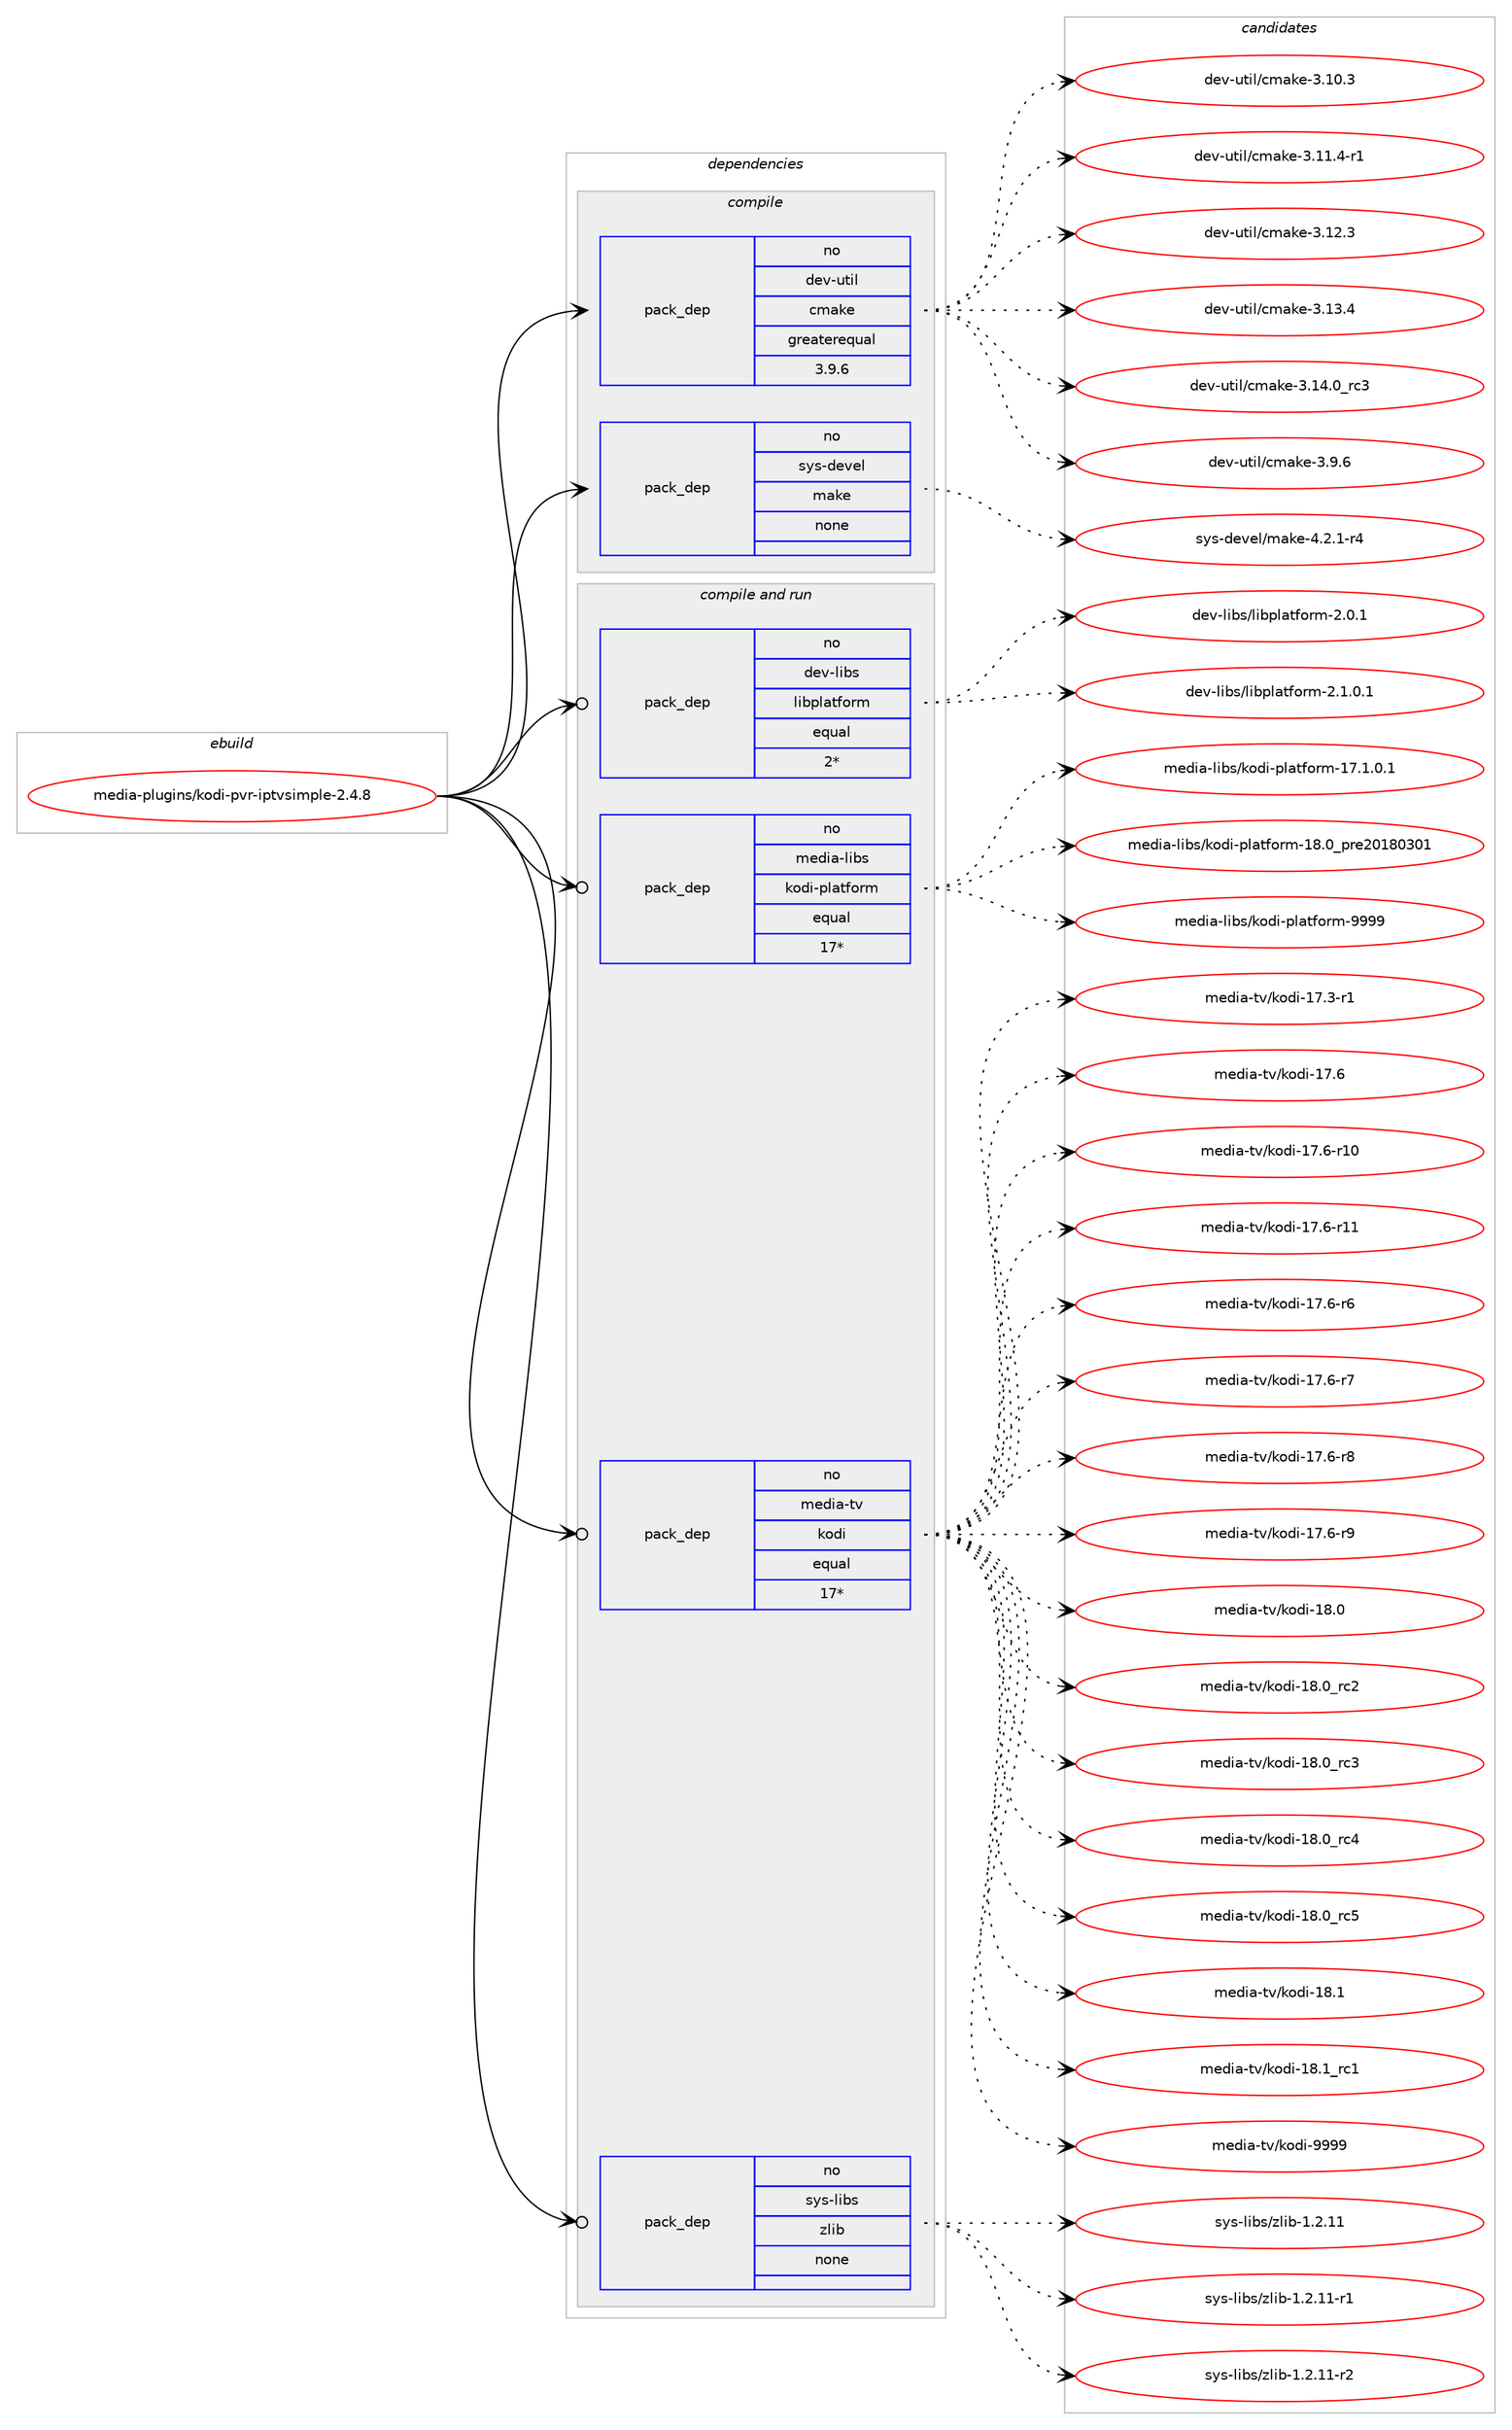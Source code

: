 digraph prolog {

# *************
# Graph options
# *************

newrank=true;
concentrate=true;
compound=true;
graph [rankdir=LR,fontname=Helvetica,fontsize=10,ranksep=1.5];#, ranksep=2.5, nodesep=0.2];
edge  [arrowhead=vee];
node  [fontname=Helvetica,fontsize=10];

# **********
# The ebuild
# **********

subgraph cluster_leftcol {
color=gray;
rank=same;
label=<<i>ebuild</i>>;
id [label="media-plugins/kodi-pvr-iptvsimple-2.4.8", color=red, width=4, href="../media-plugins/kodi-pvr-iptvsimple-2.4.8.svg"];
}

# ****************
# The dependencies
# ****************

subgraph cluster_midcol {
color=gray;
label=<<i>dependencies</i>>;
subgraph cluster_compile {
fillcolor="#eeeeee";
style=filled;
label=<<i>compile</i>>;
subgraph pack1159010 {
dependency1621638 [label=<<TABLE BORDER="0" CELLBORDER="1" CELLSPACING="0" CELLPADDING="4" WIDTH="220"><TR><TD ROWSPAN="6" CELLPADDING="30">pack_dep</TD></TR><TR><TD WIDTH="110">no</TD></TR><TR><TD>dev-util</TD></TR><TR><TD>cmake</TD></TR><TR><TD>greaterequal</TD></TR><TR><TD>3.9.6</TD></TR></TABLE>>, shape=none, color=blue];
}
id:e -> dependency1621638:w [weight=20,style="solid",arrowhead="vee"];
subgraph pack1159011 {
dependency1621639 [label=<<TABLE BORDER="0" CELLBORDER="1" CELLSPACING="0" CELLPADDING="4" WIDTH="220"><TR><TD ROWSPAN="6" CELLPADDING="30">pack_dep</TD></TR><TR><TD WIDTH="110">no</TD></TR><TR><TD>sys-devel</TD></TR><TR><TD>make</TD></TR><TR><TD>none</TD></TR><TR><TD></TD></TR></TABLE>>, shape=none, color=blue];
}
id:e -> dependency1621639:w [weight=20,style="solid",arrowhead="vee"];
}
subgraph cluster_compileandrun {
fillcolor="#eeeeee";
style=filled;
label=<<i>compile and run</i>>;
subgraph pack1159012 {
dependency1621640 [label=<<TABLE BORDER="0" CELLBORDER="1" CELLSPACING="0" CELLPADDING="4" WIDTH="220"><TR><TD ROWSPAN="6" CELLPADDING="30">pack_dep</TD></TR><TR><TD WIDTH="110">no</TD></TR><TR><TD>dev-libs</TD></TR><TR><TD>libplatform</TD></TR><TR><TD>equal</TD></TR><TR><TD>2*</TD></TR></TABLE>>, shape=none, color=blue];
}
id:e -> dependency1621640:w [weight=20,style="solid",arrowhead="odotvee"];
subgraph pack1159013 {
dependency1621641 [label=<<TABLE BORDER="0" CELLBORDER="1" CELLSPACING="0" CELLPADDING="4" WIDTH="220"><TR><TD ROWSPAN="6" CELLPADDING="30">pack_dep</TD></TR><TR><TD WIDTH="110">no</TD></TR><TR><TD>media-libs</TD></TR><TR><TD>kodi-platform</TD></TR><TR><TD>equal</TD></TR><TR><TD>17*</TD></TR></TABLE>>, shape=none, color=blue];
}
id:e -> dependency1621641:w [weight=20,style="solid",arrowhead="odotvee"];
subgraph pack1159014 {
dependency1621642 [label=<<TABLE BORDER="0" CELLBORDER="1" CELLSPACING="0" CELLPADDING="4" WIDTH="220"><TR><TD ROWSPAN="6" CELLPADDING="30">pack_dep</TD></TR><TR><TD WIDTH="110">no</TD></TR><TR><TD>media-tv</TD></TR><TR><TD>kodi</TD></TR><TR><TD>equal</TD></TR><TR><TD>17*</TD></TR></TABLE>>, shape=none, color=blue];
}
id:e -> dependency1621642:w [weight=20,style="solid",arrowhead="odotvee"];
subgraph pack1159015 {
dependency1621643 [label=<<TABLE BORDER="0" CELLBORDER="1" CELLSPACING="0" CELLPADDING="4" WIDTH="220"><TR><TD ROWSPAN="6" CELLPADDING="30">pack_dep</TD></TR><TR><TD WIDTH="110">no</TD></TR><TR><TD>sys-libs</TD></TR><TR><TD>zlib</TD></TR><TR><TD>none</TD></TR><TR><TD></TD></TR></TABLE>>, shape=none, color=blue];
}
id:e -> dependency1621643:w [weight=20,style="solid",arrowhead="odotvee"];
}
subgraph cluster_run {
fillcolor="#eeeeee";
style=filled;
label=<<i>run</i>>;
}
}

# **************
# The candidates
# **************

subgraph cluster_choices {
rank=same;
color=gray;
label=<<i>candidates</i>>;

subgraph choice1159010 {
color=black;
nodesep=1;
choice1001011184511711610510847991099710710145514649484651 [label="dev-util/cmake-3.10.3", color=red, width=4,href="../dev-util/cmake-3.10.3.svg"];
choice10010111845117116105108479910997107101455146494946524511449 [label="dev-util/cmake-3.11.4-r1", color=red, width=4,href="../dev-util/cmake-3.11.4-r1.svg"];
choice1001011184511711610510847991099710710145514649504651 [label="dev-util/cmake-3.12.3", color=red, width=4,href="../dev-util/cmake-3.12.3.svg"];
choice1001011184511711610510847991099710710145514649514652 [label="dev-util/cmake-3.13.4", color=red, width=4,href="../dev-util/cmake-3.13.4.svg"];
choice1001011184511711610510847991099710710145514649524648951149951 [label="dev-util/cmake-3.14.0_rc3", color=red, width=4,href="../dev-util/cmake-3.14.0_rc3.svg"];
choice10010111845117116105108479910997107101455146574654 [label="dev-util/cmake-3.9.6", color=red, width=4,href="../dev-util/cmake-3.9.6.svg"];
dependency1621638:e -> choice1001011184511711610510847991099710710145514649484651:w [style=dotted,weight="100"];
dependency1621638:e -> choice10010111845117116105108479910997107101455146494946524511449:w [style=dotted,weight="100"];
dependency1621638:e -> choice1001011184511711610510847991099710710145514649504651:w [style=dotted,weight="100"];
dependency1621638:e -> choice1001011184511711610510847991099710710145514649514652:w [style=dotted,weight="100"];
dependency1621638:e -> choice1001011184511711610510847991099710710145514649524648951149951:w [style=dotted,weight="100"];
dependency1621638:e -> choice10010111845117116105108479910997107101455146574654:w [style=dotted,weight="100"];
}
subgraph choice1159011 {
color=black;
nodesep=1;
choice1151211154510010111810110847109971071014552465046494511452 [label="sys-devel/make-4.2.1-r4", color=red, width=4,href="../sys-devel/make-4.2.1-r4.svg"];
dependency1621639:e -> choice1151211154510010111810110847109971071014552465046494511452:w [style=dotted,weight="100"];
}
subgraph choice1159012 {
color=black;
nodesep=1;
choice1001011184510810598115471081059811210897116102111114109455046484649 [label="dev-libs/libplatform-2.0.1", color=red, width=4,href="../dev-libs/libplatform-2.0.1.svg"];
choice10010111845108105981154710810598112108971161021111141094550464946484649 [label="dev-libs/libplatform-2.1.0.1", color=red, width=4,href="../dev-libs/libplatform-2.1.0.1.svg"];
dependency1621640:e -> choice1001011184510810598115471081059811210897116102111114109455046484649:w [style=dotted,weight="100"];
dependency1621640:e -> choice10010111845108105981154710810598112108971161021111141094550464946484649:w [style=dotted,weight="100"];
}
subgraph choice1159013 {
color=black;
nodesep=1;
choice109101100105974510810598115471071111001054511210897116102111114109454955464946484649 [label="media-libs/kodi-platform-17.1.0.1", color=red, width=4,href="../media-libs/kodi-platform-17.1.0.1.svg"];
choice1091011001059745108105981154710711110010545112108971161021111141094549564648951121141015048495648514849 [label="media-libs/kodi-platform-18.0_pre20180301", color=red, width=4,href="../media-libs/kodi-platform-18.0_pre20180301.svg"];
choice1091011001059745108105981154710711110010545112108971161021111141094557575757 [label="media-libs/kodi-platform-9999", color=red, width=4,href="../media-libs/kodi-platform-9999.svg"];
dependency1621641:e -> choice109101100105974510810598115471071111001054511210897116102111114109454955464946484649:w [style=dotted,weight="100"];
dependency1621641:e -> choice1091011001059745108105981154710711110010545112108971161021111141094549564648951121141015048495648514849:w [style=dotted,weight="100"];
dependency1621641:e -> choice1091011001059745108105981154710711110010545112108971161021111141094557575757:w [style=dotted,weight="100"];
}
subgraph choice1159014 {
color=black;
nodesep=1;
choice10910110010597451161184710711110010545495546514511449 [label="media-tv/kodi-17.3-r1", color=red, width=4,href="../media-tv/kodi-17.3-r1.svg"];
choice1091011001059745116118471071111001054549554654 [label="media-tv/kodi-17.6", color=red, width=4,href="../media-tv/kodi-17.6.svg"];
choice1091011001059745116118471071111001054549554654451144948 [label="media-tv/kodi-17.6-r10", color=red, width=4,href="../media-tv/kodi-17.6-r10.svg"];
choice1091011001059745116118471071111001054549554654451144949 [label="media-tv/kodi-17.6-r11", color=red, width=4,href="../media-tv/kodi-17.6-r11.svg"];
choice10910110010597451161184710711110010545495546544511454 [label="media-tv/kodi-17.6-r6", color=red, width=4,href="../media-tv/kodi-17.6-r6.svg"];
choice10910110010597451161184710711110010545495546544511455 [label="media-tv/kodi-17.6-r7", color=red, width=4,href="../media-tv/kodi-17.6-r7.svg"];
choice10910110010597451161184710711110010545495546544511456 [label="media-tv/kodi-17.6-r8", color=red, width=4,href="../media-tv/kodi-17.6-r8.svg"];
choice10910110010597451161184710711110010545495546544511457 [label="media-tv/kodi-17.6-r9", color=red, width=4,href="../media-tv/kodi-17.6-r9.svg"];
choice1091011001059745116118471071111001054549564648 [label="media-tv/kodi-18.0", color=red, width=4,href="../media-tv/kodi-18.0.svg"];
choice1091011001059745116118471071111001054549564648951149950 [label="media-tv/kodi-18.0_rc2", color=red, width=4,href="../media-tv/kodi-18.0_rc2.svg"];
choice1091011001059745116118471071111001054549564648951149951 [label="media-tv/kodi-18.0_rc3", color=red, width=4,href="../media-tv/kodi-18.0_rc3.svg"];
choice1091011001059745116118471071111001054549564648951149952 [label="media-tv/kodi-18.0_rc4", color=red, width=4,href="../media-tv/kodi-18.0_rc4.svg"];
choice1091011001059745116118471071111001054549564648951149953 [label="media-tv/kodi-18.0_rc5", color=red, width=4,href="../media-tv/kodi-18.0_rc5.svg"];
choice1091011001059745116118471071111001054549564649 [label="media-tv/kodi-18.1", color=red, width=4,href="../media-tv/kodi-18.1.svg"];
choice1091011001059745116118471071111001054549564649951149949 [label="media-tv/kodi-18.1_rc1", color=red, width=4,href="../media-tv/kodi-18.1_rc1.svg"];
choice1091011001059745116118471071111001054557575757 [label="media-tv/kodi-9999", color=red, width=4,href="../media-tv/kodi-9999.svg"];
dependency1621642:e -> choice10910110010597451161184710711110010545495546514511449:w [style=dotted,weight="100"];
dependency1621642:e -> choice1091011001059745116118471071111001054549554654:w [style=dotted,weight="100"];
dependency1621642:e -> choice1091011001059745116118471071111001054549554654451144948:w [style=dotted,weight="100"];
dependency1621642:e -> choice1091011001059745116118471071111001054549554654451144949:w [style=dotted,weight="100"];
dependency1621642:e -> choice10910110010597451161184710711110010545495546544511454:w [style=dotted,weight="100"];
dependency1621642:e -> choice10910110010597451161184710711110010545495546544511455:w [style=dotted,weight="100"];
dependency1621642:e -> choice10910110010597451161184710711110010545495546544511456:w [style=dotted,weight="100"];
dependency1621642:e -> choice10910110010597451161184710711110010545495546544511457:w [style=dotted,weight="100"];
dependency1621642:e -> choice1091011001059745116118471071111001054549564648:w [style=dotted,weight="100"];
dependency1621642:e -> choice1091011001059745116118471071111001054549564648951149950:w [style=dotted,weight="100"];
dependency1621642:e -> choice1091011001059745116118471071111001054549564648951149951:w [style=dotted,weight="100"];
dependency1621642:e -> choice1091011001059745116118471071111001054549564648951149952:w [style=dotted,weight="100"];
dependency1621642:e -> choice1091011001059745116118471071111001054549564648951149953:w [style=dotted,weight="100"];
dependency1621642:e -> choice1091011001059745116118471071111001054549564649:w [style=dotted,weight="100"];
dependency1621642:e -> choice1091011001059745116118471071111001054549564649951149949:w [style=dotted,weight="100"];
dependency1621642:e -> choice1091011001059745116118471071111001054557575757:w [style=dotted,weight="100"];
}
subgraph choice1159015 {
color=black;
nodesep=1;
choice1151211154510810598115471221081059845494650464949 [label="sys-libs/zlib-1.2.11", color=red, width=4,href="../sys-libs/zlib-1.2.11.svg"];
choice11512111545108105981154712210810598454946504649494511449 [label="sys-libs/zlib-1.2.11-r1", color=red, width=4,href="../sys-libs/zlib-1.2.11-r1.svg"];
choice11512111545108105981154712210810598454946504649494511450 [label="sys-libs/zlib-1.2.11-r2", color=red, width=4,href="../sys-libs/zlib-1.2.11-r2.svg"];
dependency1621643:e -> choice1151211154510810598115471221081059845494650464949:w [style=dotted,weight="100"];
dependency1621643:e -> choice11512111545108105981154712210810598454946504649494511449:w [style=dotted,weight="100"];
dependency1621643:e -> choice11512111545108105981154712210810598454946504649494511450:w [style=dotted,weight="100"];
}
}

}
